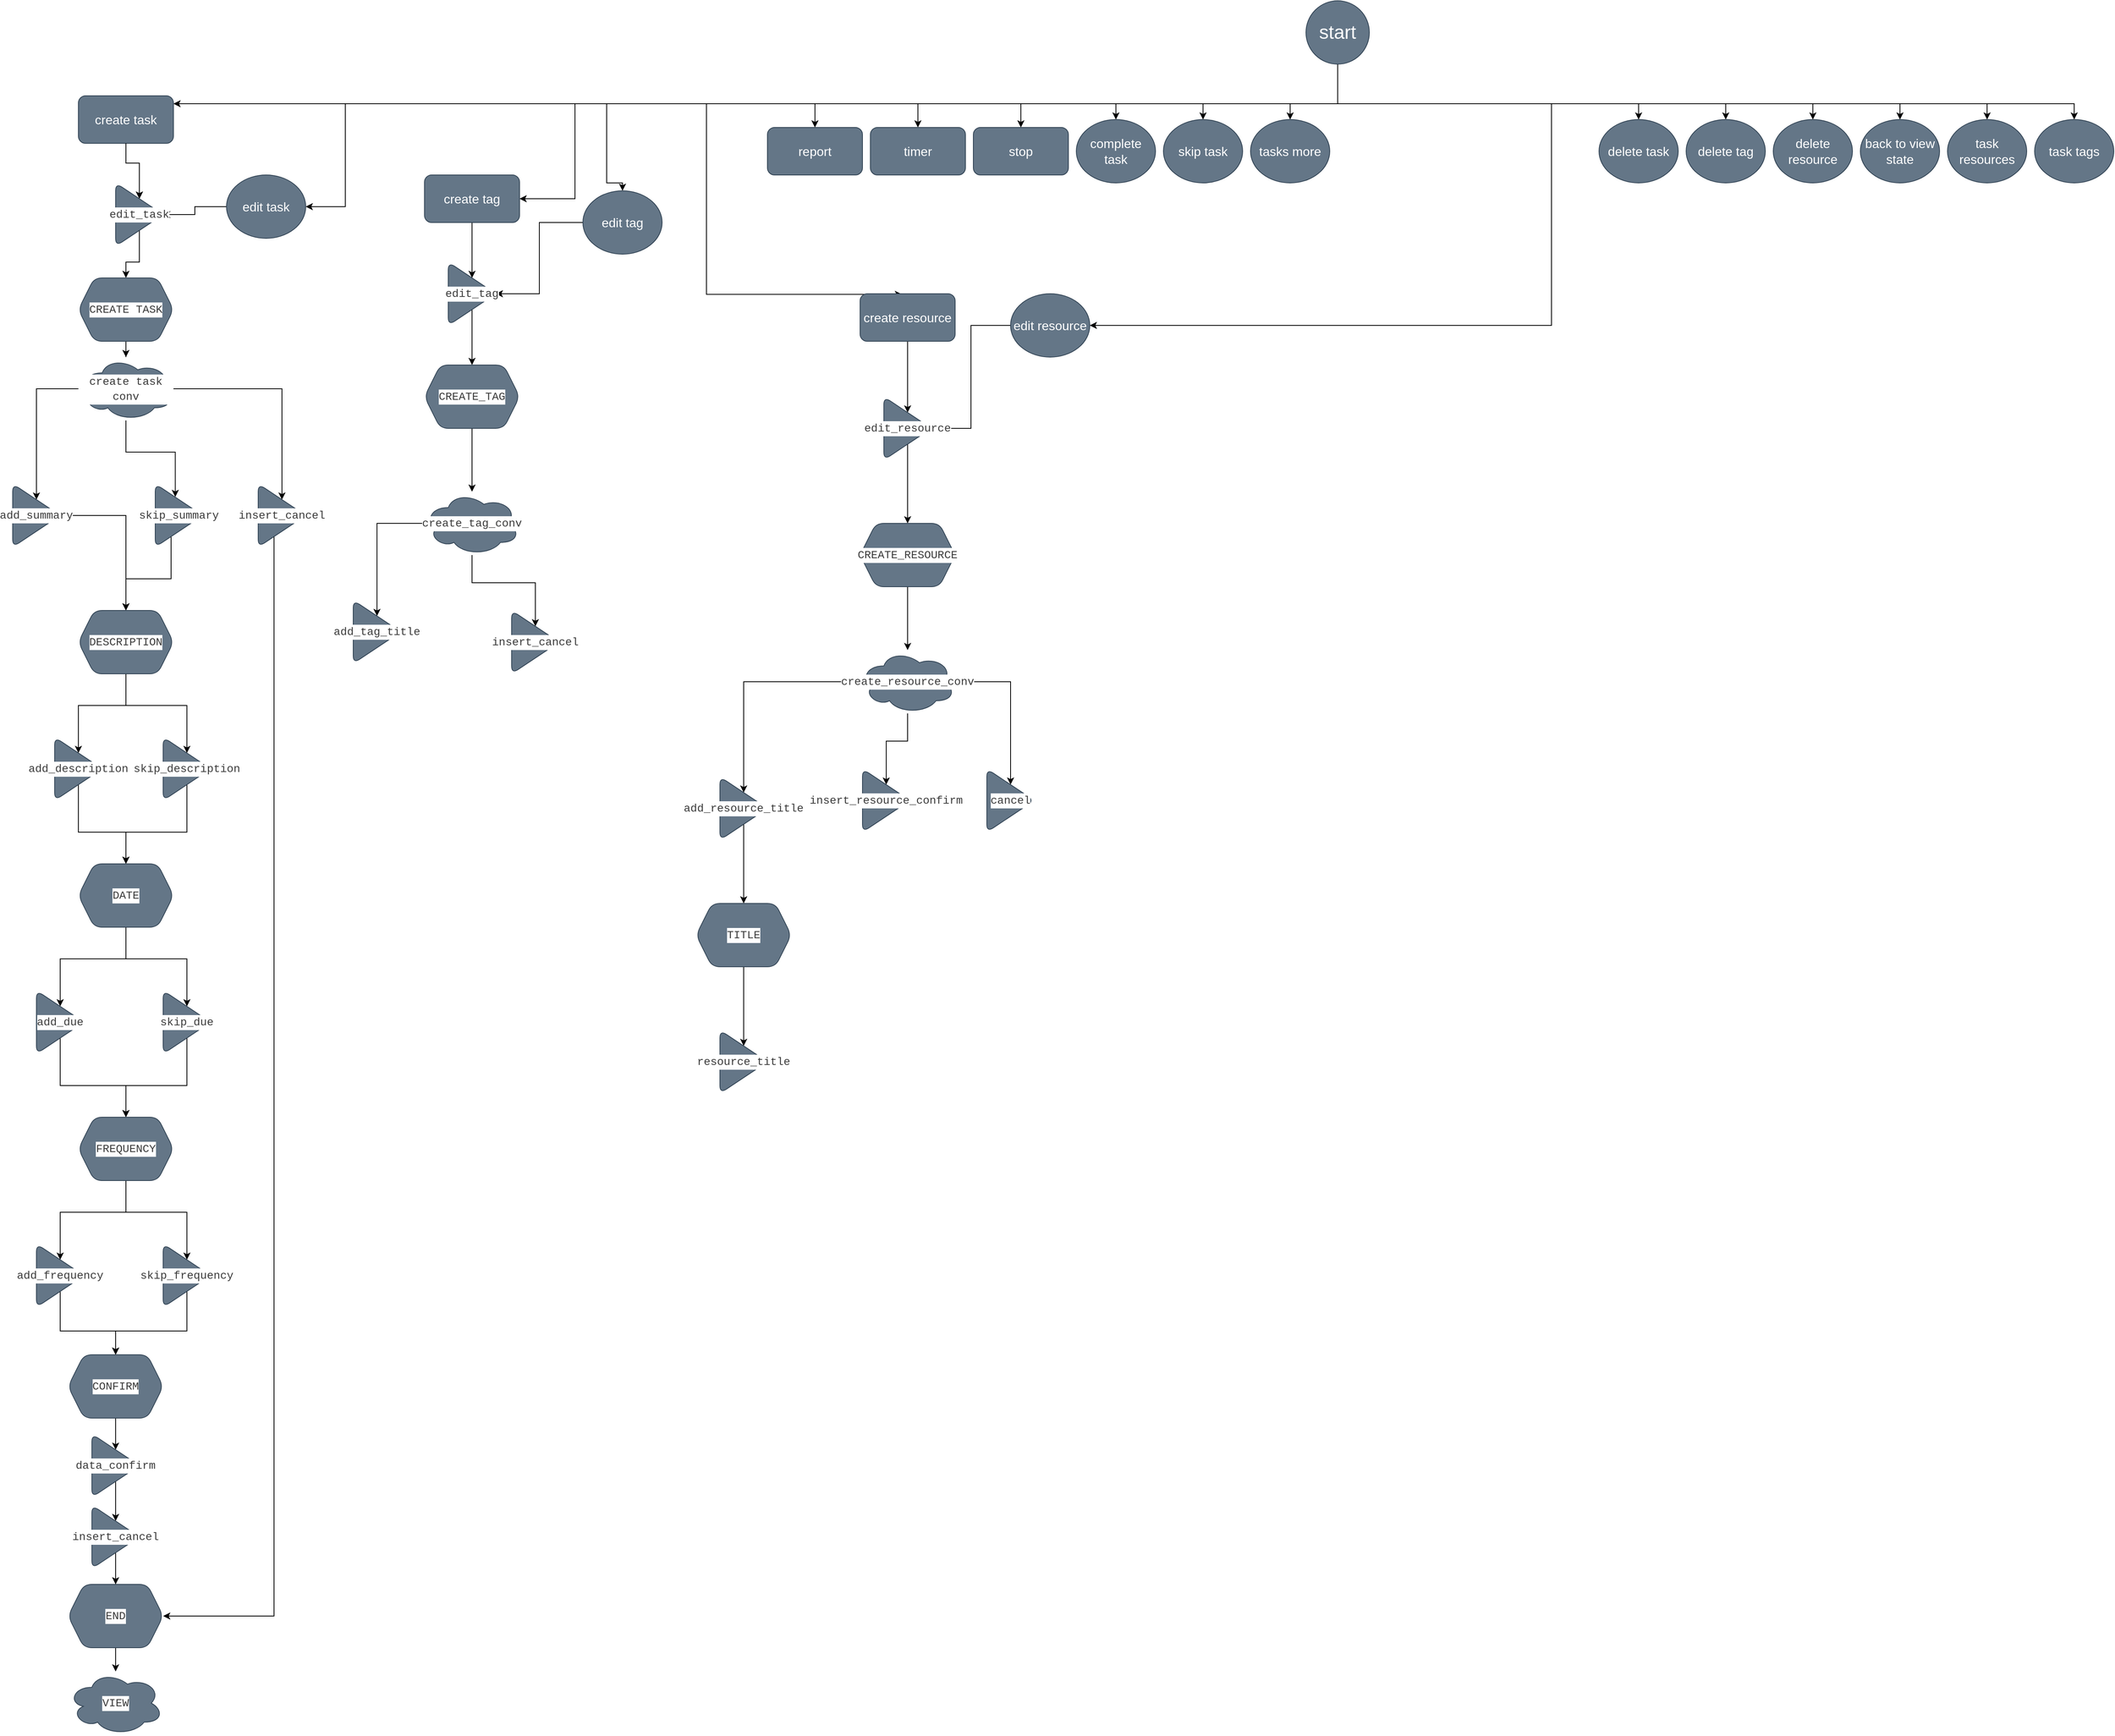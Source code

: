 <mxfile version="21.7.1" type="github">
  <diagram id="C5RBs43oDa-KdzZeNtuy" name="Page-1">
    <mxGraphModel dx="4239" dy="720" grid="1" gridSize="10" guides="1" tooltips="1" connect="1" arrows="1" fold="1" page="1" pageScale="1" pageWidth="2336" pageHeight="1654" math="0" shadow="0">
      <root>
        <mxCell id="WIyWlLk6GJQsqaUBKTNV-0" />
        <mxCell id="WIyWlLk6GJQsqaUBKTNV-1" parent="WIyWlLk6GJQsqaUBKTNV-0" />
        <mxCell id="hAbh9SorM6jJL6epeVYg-2" value="" style="edgeStyle=orthogonalEdgeStyle;rounded=0;orthogonalLoop=1;jettySize=auto;html=1;" edge="1" parent="WIyWlLk6GJQsqaUBKTNV-1" source="hAbh9SorM6jJL6epeVYg-0" target="hAbh9SorM6jJL6epeVYg-1">
          <mxGeometry relative="1" as="geometry">
            <Array as="points">
              <mxPoint x="1233" y="200" />
            </Array>
          </mxGeometry>
        </mxCell>
        <mxCell id="hAbh9SorM6jJL6epeVYg-10" style="edgeStyle=orthogonalEdgeStyle;rounded=0;orthogonalLoop=1;jettySize=auto;html=1;" edge="1" parent="WIyWlLk6GJQsqaUBKTNV-1" source="hAbh9SorM6jJL6epeVYg-0" target="hAbh9SorM6jJL6epeVYg-4">
          <mxGeometry relative="1" as="geometry">
            <Array as="points">
              <mxPoint x="1233" y="200" />
              <mxPoint x="270" y="200" />
              <mxPoint x="270" y="320" />
            </Array>
          </mxGeometry>
        </mxCell>
        <mxCell id="hAbh9SorM6jJL6epeVYg-165" style="edgeStyle=orthogonalEdgeStyle;rounded=0;orthogonalLoop=1;jettySize=auto;html=1;" edge="1" parent="WIyWlLk6GJQsqaUBKTNV-1" source="hAbh9SorM6jJL6epeVYg-0" target="hAbh9SorM6jJL6epeVYg-164">
          <mxGeometry relative="1" as="geometry">
            <Array as="points">
              <mxPoint x="1233" y="200" />
              <mxPoint x="953" y="200" />
            </Array>
          </mxGeometry>
        </mxCell>
        <mxCell id="hAbh9SorM6jJL6epeVYg-180" style="edgeStyle=orthogonalEdgeStyle;rounded=0;orthogonalLoop=1;jettySize=auto;html=1;entryX=0.441;entryY=0.013;entryDx=0;entryDy=0;entryPerimeter=0;" edge="1" parent="WIyWlLk6GJQsqaUBKTNV-1" source="hAbh9SorM6jJL6epeVYg-0" target="hAbh9SorM6jJL6epeVYg-5">
          <mxGeometry relative="1" as="geometry">
            <Array as="points">
              <mxPoint x="1233" y="200" />
              <mxPoint x="436" y="200" />
            </Array>
          </mxGeometry>
        </mxCell>
        <mxCell id="hAbh9SorM6jJL6epeVYg-181" style="edgeStyle=orthogonalEdgeStyle;rounded=0;orthogonalLoop=1;jettySize=auto;html=1;entryX=0.5;entryY=0;entryDx=0;entryDy=0;" edge="1" parent="WIyWlLk6GJQsqaUBKTNV-1" source="hAbh9SorM6jJL6epeVYg-0" target="hAbh9SorM6jJL6epeVYg-6">
          <mxGeometry relative="1" as="geometry">
            <Array as="points">
              <mxPoint x="1233" y="200" />
              <mxPoint x="573" y="200" />
            </Array>
          </mxGeometry>
        </mxCell>
        <mxCell id="hAbh9SorM6jJL6epeVYg-182" style="edgeStyle=orthogonalEdgeStyle;rounded=0;orthogonalLoop=1;jettySize=auto;html=1;entryX=0.5;entryY=0;entryDx=0;entryDy=0;" edge="1" parent="WIyWlLk6GJQsqaUBKTNV-1" source="hAbh9SorM6jJL6epeVYg-0" target="hAbh9SorM6jJL6epeVYg-7">
          <mxGeometry relative="1" as="geometry">
            <Array as="points">
              <mxPoint x="1233" y="200" />
              <mxPoint x="703" y="200" />
            </Array>
          </mxGeometry>
        </mxCell>
        <mxCell id="hAbh9SorM6jJL6epeVYg-183" style="edgeStyle=orthogonalEdgeStyle;rounded=0;orthogonalLoop=1;jettySize=auto;html=1;" edge="1" parent="WIyWlLk6GJQsqaUBKTNV-1" source="hAbh9SorM6jJL6epeVYg-0" target="hAbh9SorM6jJL6epeVYg-167">
          <mxGeometry relative="1" as="geometry">
            <Array as="points">
              <mxPoint x="1233" y="200" />
              <mxPoint x="833" y="200" />
            </Array>
          </mxGeometry>
        </mxCell>
        <mxCell id="hAbh9SorM6jJL6epeVYg-184" style="edgeStyle=orthogonalEdgeStyle;rounded=0;orthogonalLoop=1;jettySize=auto;html=1;" edge="1" parent="WIyWlLk6GJQsqaUBKTNV-1" source="hAbh9SorM6jJL6epeVYg-0" target="hAbh9SorM6jJL6epeVYg-169">
          <mxGeometry relative="1" as="geometry">
            <Array as="points">
              <mxPoint x="1233" y="200" />
              <mxPoint x="1063" y="200" />
            </Array>
          </mxGeometry>
        </mxCell>
        <mxCell id="hAbh9SorM6jJL6epeVYg-185" style="edgeStyle=orthogonalEdgeStyle;rounded=0;orthogonalLoop=1;jettySize=auto;html=1;entryX=0.5;entryY=0;entryDx=0;entryDy=0;" edge="1" parent="WIyWlLk6GJQsqaUBKTNV-1" source="hAbh9SorM6jJL6epeVYg-0" target="hAbh9SorM6jJL6epeVYg-170">
          <mxGeometry relative="1" as="geometry">
            <Array as="points">
              <mxPoint x="1233" y="200" />
              <mxPoint x="1173" y="200" />
            </Array>
          </mxGeometry>
        </mxCell>
        <mxCell id="hAbh9SorM6jJL6epeVYg-186" style="edgeStyle=orthogonalEdgeStyle;rounded=0;orthogonalLoop=1;jettySize=auto;html=1;" edge="1" parent="WIyWlLk6GJQsqaUBKTNV-1" source="hAbh9SorM6jJL6epeVYg-0" target="hAbh9SorM6jJL6epeVYg-171">
          <mxGeometry relative="1" as="geometry">
            <Array as="points">
              <mxPoint x="1233" y="200" />
              <mxPoint x="-20" y="200" />
              <mxPoint x="-20" y="330" />
            </Array>
          </mxGeometry>
        </mxCell>
        <mxCell id="hAbh9SorM6jJL6epeVYg-187" style="edgeStyle=orthogonalEdgeStyle;rounded=0;orthogonalLoop=1;jettySize=auto;html=1;entryX=0.5;entryY=0;entryDx=0;entryDy=0;" edge="1" parent="WIyWlLk6GJQsqaUBKTNV-1" source="hAbh9SorM6jJL6epeVYg-0" target="hAbh9SorM6jJL6epeVYg-172">
          <mxGeometry relative="1" as="geometry">
            <Array as="points">
              <mxPoint x="1233" y="200" />
              <mxPoint x="310" y="200" />
              <mxPoint x="310" y="300" />
            </Array>
          </mxGeometry>
        </mxCell>
        <mxCell id="hAbh9SorM6jJL6epeVYg-188" style="edgeStyle=orthogonalEdgeStyle;rounded=0;orthogonalLoop=1;jettySize=auto;html=1;" edge="1" parent="WIyWlLk6GJQsqaUBKTNV-1" source="hAbh9SorM6jJL6epeVYg-0" target="hAbh9SorM6jJL6epeVYg-173">
          <mxGeometry relative="1" as="geometry">
            <Array as="points">
              <mxPoint x="1233" y="200" />
              <mxPoint x="1503" y="200" />
            </Array>
          </mxGeometry>
        </mxCell>
        <mxCell id="hAbh9SorM6jJL6epeVYg-189" style="edgeStyle=orthogonalEdgeStyle;rounded=0;orthogonalLoop=1;jettySize=auto;html=1;" edge="1" parent="WIyWlLk6GJQsqaUBKTNV-1" source="hAbh9SorM6jJL6epeVYg-0" target="hAbh9SorM6jJL6epeVYg-174">
          <mxGeometry relative="1" as="geometry">
            <Array as="points">
              <mxPoint x="1233" y="200" />
              <mxPoint x="1613" y="200" />
            </Array>
          </mxGeometry>
        </mxCell>
        <mxCell id="hAbh9SorM6jJL6epeVYg-190" style="edgeStyle=orthogonalEdgeStyle;rounded=0;orthogonalLoop=1;jettySize=auto;html=1;entryX=0.5;entryY=0;entryDx=0;entryDy=0;" edge="1" parent="WIyWlLk6GJQsqaUBKTNV-1" source="hAbh9SorM6jJL6epeVYg-0" target="hAbh9SorM6jJL6epeVYg-175">
          <mxGeometry relative="1" as="geometry">
            <Array as="points">
              <mxPoint x="1233" y="200" />
              <mxPoint x="1723" y="200" />
            </Array>
          </mxGeometry>
        </mxCell>
        <mxCell id="hAbh9SorM6jJL6epeVYg-191" style="edgeStyle=orthogonalEdgeStyle;rounded=0;orthogonalLoop=1;jettySize=auto;html=1;entryX=0.5;entryY=0;entryDx=0;entryDy=0;" edge="1" parent="WIyWlLk6GJQsqaUBKTNV-1" source="hAbh9SorM6jJL6epeVYg-0" target="hAbh9SorM6jJL6epeVYg-176">
          <mxGeometry relative="1" as="geometry">
            <Array as="points">
              <mxPoint x="1233" y="200" />
              <mxPoint x="1833" y="200" />
            </Array>
          </mxGeometry>
        </mxCell>
        <mxCell id="hAbh9SorM6jJL6epeVYg-192" style="edgeStyle=orthogonalEdgeStyle;rounded=0;orthogonalLoop=1;jettySize=auto;html=1;entryX=0.5;entryY=0;entryDx=0;entryDy=0;" edge="1" parent="WIyWlLk6GJQsqaUBKTNV-1" source="hAbh9SorM6jJL6epeVYg-0" target="hAbh9SorM6jJL6epeVYg-177">
          <mxGeometry relative="1" as="geometry">
            <Array as="points">
              <mxPoint x="1233" y="200" />
              <mxPoint x="1943" y="200" />
            </Array>
          </mxGeometry>
        </mxCell>
        <mxCell id="hAbh9SorM6jJL6epeVYg-193" style="edgeStyle=orthogonalEdgeStyle;rounded=0;orthogonalLoop=1;jettySize=auto;html=1;" edge="1" parent="WIyWlLk6GJQsqaUBKTNV-1" source="hAbh9SorM6jJL6epeVYg-0" target="hAbh9SorM6jJL6epeVYg-178">
          <mxGeometry relative="1" as="geometry">
            <Array as="points">
              <mxPoint x="1233" y="200" />
              <mxPoint x="2053" y="200" />
            </Array>
          </mxGeometry>
        </mxCell>
        <mxCell id="hAbh9SorM6jJL6epeVYg-194" style="edgeStyle=orthogonalEdgeStyle;rounded=0;orthogonalLoop=1;jettySize=auto;html=1;" edge="1" parent="WIyWlLk6GJQsqaUBKTNV-1" source="hAbh9SorM6jJL6epeVYg-0" target="hAbh9SorM6jJL6epeVYg-179">
          <mxGeometry relative="1" as="geometry">
            <Array as="points">
              <mxPoint x="2163.0" y="200" />
              <mxPoint x="453.0" y="200" />
            </Array>
          </mxGeometry>
        </mxCell>
        <mxCell id="hAbh9SorM6jJL6epeVYg-0" value="&lt;div style=&quot;font-size: 24px;&quot;&gt;start&lt;/div&gt;" style="ellipse;whiteSpace=wrap;html=1;aspect=fixed;fillColor=#647687;fontColor=#ffffff;strokeColor=#314354;fontSize=24;" vertex="1" parent="WIyWlLk6GJQsqaUBKTNV-1">
          <mxGeometry x="1193" y="70" width="80" height="80" as="geometry" />
        </mxCell>
        <mxCell id="hAbh9SorM6jJL6epeVYg-196" value="" style="edgeStyle=orthogonalEdgeStyle;rounded=0;orthogonalLoop=1;jettySize=auto;html=1;" edge="1" parent="WIyWlLk6GJQsqaUBKTNV-1" source="hAbh9SorM6jJL6epeVYg-253" target="hAbh9SorM6jJL6epeVYg-195">
          <mxGeometry relative="1" as="geometry" />
        </mxCell>
        <mxCell id="hAbh9SorM6jJL6epeVYg-254" value="" style="edgeStyle=orthogonalEdgeStyle;rounded=0;orthogonalLoop=1;jettySize=auto;html=1;" edge="1" parent="WIyWlLk6GJQsqaUBKTNV-1" source="hAbh9SorM6jJL6epeVYg-1" target="hAbh9SorM6jJL6epeVYg-253">
          <mxGeometry relative="1" as="geometry" />
        </mxCell>
        <mxCell id="hAbh9SorM6jJL6epeVYg-1" value="create task" style="rounded=1;whiteSpace=wrap;html=1;fontSize=16;fillColor=#647687;strokeColor=#314354;fontColor=#ffffff;" vertex="1" parent="WIyWlLk6GJQsqaUBKTNV-1">
          <mxGeometry x="-357" y="190" width="120" height="60" as="geometry" />
        </mxCell>
        <mxCell id="hAbh9SorM6jJL6epeVYg-247" value="" style="edgeStyle=orthogonalEdgeStyle;rounded=0;orthogonalLoop=1;jettySize=auto;html=1;" edge="1" parent="WIyWlLk6GJQsqaUBKTNV-1" source="hAbh9SorM6jJL6epeVYg-4" target="hAbh9SorM6jJL6epeVYg-246">
          <mxGeometry relative="1" as="geometry" />
        </mxCell>
        <mxCell id="hAbh9SorM6jJL6epeVYg-4" value="create tag" style="rounded=1;whiteSpace=wrap;html=1;fontSize=16;fillColor=#647687;strokeColor=#314354;fontColor=#ffffff;" vertex="1" parent="WIyWlLk6GJQsqaUBKTNV-1">
          <mxGeometry x="80" y="290" width="120" height="60" as="geometry" />
        </mxCell>
        <mxCell id="hAbh9SorM6jJL6epeVYg-263" value="" style="edgeStyle=orthogonalEdgeStyle;rounded=0;orthogonalLoop=1;jettySize=auto;html=1;" edge="1" parent="WIyWlLk6GJQsqaUBKTNV-1" source="hAbh9SorM6jJL6epeVYg-5" target="hAbh9SorM6jJL6epeVYg-262">
          <mxGeometry relative="1" as="geometry" />
        </mxCell>
        <mxCell id="hAbh9SorM6jJL6epeVYg-5" value="create resource" style="rounded=1;whiteSpace=wrap;html=1;fontSize=16;fillColor=#647687;strokeColor=#314354;fontColor=#ffffff;" vertex="1" parent="WIyWlLk6GJQsqaUBKTNV-1">
          <mxGeometry x="630" y="440" width="120" height="60" as="geometry" />
        </mxCell>
        <mxCell id="hAbh9SorM6jJL6epeVYg-6" value="report" style="rounded=1;whiteSpace=wrap;html=1;fontSize=16;fillColor=#647687;strokeColor=#314354;fontColor=#ffffff;" vertex="1" parent="WIyWlLk6GJQsqaUBKTNV-1">
          <mxGeometry x="513" y="230" width="120" height="60" as="geometry" />
        </mxCell>
        <mxCell id="hAbh9SorM6jJL6epeVYg-7" value="timer" style="rounded=1;whiteSpace=wrap;html=1;fontSize=16;fillColor=#647687;strokeColor=#314354;fontColor=#ffffff;" vertex="1" parent="WIyWlLk6GJQsqaUBKTNV-1">
          <mxGeometry x="643" y="230" width="120" height="60" as="geometry" />
        </mxCell>
        <mxCell id="hAbh9SorM6jJL6epeVYg-164" value="complete task" style="ellipse;whiteSpace=wrap;html=1;fontSize=16;fillColor=#647687;strokeColor=#314354;fontColor=#ffffff;rounded=1;aspect=fixed;" vertex="1" parent="WIyWlLk6GJQsqaUBKTNV-1">
          <mxGeometry x="903" y="220" width="100" height="80" as="geometry" />
        </mxCell>
        <mxCell id="hAbh9SorM6jJL6epeVYg-167" value="stop" style="rounded=1;whiteSpace=wrap;html=1;fontSize=16;fillColor=#647687;strokeColor=#314354;fontColor=#ffffff;" vertex="1" parent="WIyWlLk6GJQsqaUBKTNV-1">
          <mxGeometry x="773" y="230" width="120" height="60" as="geometry" />
        </mxCell>
        <mxCell id="hAbh9SorM6jJL6epeVYg-169" value="skip task" style="ellipse;whiteSpace=wrap;html=1;fontSize=16;fillColor=#647687;strokeColor=#314354;fontColor=#ffffff;rounded=1;aspect=fixed;" vertex="1" parent="WIyWlLk6GJQsqaUBKTNV-1">
          <mxGeometry x="1013" y="220" width="100" height="80" as="geometry" />
        </mxCell>
        <mxCell id="hAbh9SorM6jJL6epeVYg-170" value="tasks more" style="ellipse;whiteSpace=wrap;html=1;fontSize=16;fillColor=#647687;strokeColor=#314354;fontColor=#ffffff;rounded=1;aspect=fixed;" vertex="1" parent="WIyWlLk6GJQsqaUBKTNV-1">
          <mxGeometry x="1123" y="220" width="100" height="80" as="geometry" />
        </mxCell>
        <mxCell id="hAbh9SorM6jJL6epeVYg-245" style="edgeStyle=orthogonalEdgeStyle;rounded=0;orthogonalLoop=1;jettySize=auto;html=1;entryX=1;entryY=0.5;entryDx=0;entryDy=0;" edge="1" parent="WIyWlLk6GJQsqaUBKTNV-1" source="hAbh9SorM6jJL6epeVYg-171" target="hAbh9SorM6jJL6epeVYg-253">
          <mxGeometry relative="1" as="geometry" />
        </mxCell>
        <mxCell id="hAbh9SorM6jJL6epeVYg-171" value="edit task" style="ellipse;whiteSpace=wrap;html=1;fontSize=16;fillColor=#647687;strokeColor=#314354;fontColor=#ffffff;rounded=1;aspect=fixed;" vertex="1" parent="WIyWlLk6GJQsqaUBKTNV-1">
          <mxGeometry x="-170" y="290" width="100" height="80" as="geometry" />
        </mxCell>
        <mxCell id="hAbh9SorM6jJL6epeVYg-248" style="edgeStyle=orthogonalEdgeStyle;rounded=0;orthogonalLoop=1;jettySize=auto;html=1;entryX=1;entryY=0.5;entryDx=0;entryDy=0;" edge="1" parent="WIyWlLk6GJQsqaUBKTNV-1" source="hAbh9SorM6jJL6epeVYg-172" target="hAbh9SorM6jJL6epeVYg-246">
          <mxGeometry relative="1" as="geometry" />
        </mxCell>
        <mxCell id="hAbh9SorM6jJL6epeVYg-172" value="edit tag" style="ellipse;whiteSpace=wrap;html=1;fontSize=16;fillColor=#647687;strokeColor=#314354;fontColor=#ffffff;rounded=1;aspect=fixed;" vertex="1" parent="WIyWlLk6GJQsqaUBKTNV-1">
          <mxGeometry x="280" y="310" width="100" height="80" as="geometry" />
        </mxCell>
        <mxCell id="hAbh9SorM6jJL6epeVYg-264" style="edgeStyle=orthogonalEdgeStyle;rounded=0;orthogonalLoop=1;jettySize=auto;html=1;entryX=1;entryY=0.5;entryDx=0;entryDy=0;" edge="1" parent="WIyWlLk6GJQsqaUBKTNV-1" source="hAbh9SorM6jJL6epeVYg-173" target="hAbh9SorM6jJL6epeVYg-262">
          <mxGeometry relative="1" as="geometry" />
        </mxCell>
        <mxCell id="hAbh9SorM6jJL6epeVYg-173" value="edit resource" style="ellipse;whiteSpace=wrap;html=1;fontSize=16;fillColor=#647687;strokeColor=#314354;fontColor=#ffffff;rounded=1;aspect=fixed;" vertex="1" parent="WIyWlLk6GJQsqaUBKTNV-1">
          <mxGeometry x="820" y="440" width="100" height="80" as="geometry" />
        </mxCell>
        <mxCell id="hAbh9SorM6jJL6epeVYg-174" value="delete task" style="ellipse;whiteSpace=wrap;html=1;fontSize=16;fillColor=#647687;strokeColor=#314354;fontColor=#ffffff;rounded=1;aspect=fixed;" vertex="1" parent="WIyWlLk6GJQsqaUBKTNV-1">
          <mxGeometry x="1563" y="220" width="100" height="80" as="geometry" />
        </mxCell>
        <mxCell id="hAbh9SorM6jJL6epeVYg-175" value="delete tag" style="ellipse;whiteSpace=wrap;html=1;fontSize=16;fillColor=#647687;strokeColor=#314354;fontColor=#ffffff;rounded=1;aspect=fixed;" vertex="1" parent="WIyWlLk6GJQsqaUBKTNV-1">
          <mxGeometry x="1673" y="220" width="100" height="80" as="geometry" />
        </mxCell>
        <mxCell id="hAbh9SorM6jJL6epeVYg-176" value="delete resource" style="ellipse;whiteSpace=wrap;html=1;fontSize=16;fillColor=#647687;strokeColor=#314354;fontColor=#ffffff;rounded=1;aspect=fixed;" vertex="1" parent="WIyWlLk6GJQsqaUBKTNV-1">
          <mxGeometry x="1783" y="220" width="100" height="80" as="geometry" />
        </mxCell>
        <mxCell id="hAbh9SorM6jJL6epeVYg-177" value="back to view state" style="ellipse;whiteSpace=wrap;html=1;fontSize=16;fillColor=#647687;strokeColor=#314354;fontColor=#ffffff;rounded=1;aspect=fixed;" vertex="1" parent="WIyWlLk6GJQsqaUBKTNV-1">
          <mxGeometry x="1893" y="220" width="100" height="80" as="geometry" />
        </mxCell>
        <mxCell id="hAbh9SorM6jJL6epeVYg-178" value="task resources" style="ellipse;html=1;fontSize=16;fillColor=#647687;strokeColor=#314354;fontColor=#ffffff;rounded=1;aspect=fixed;whiteSpace=wrap;" vertex="1" parent="WIyWlLk6GJQsqaUBKTNV-1">
          <mxGeometry x="2003" y="220" width="100" height="80" as="geometry" />
        </mxCell>
        <mxCell id="hAbh9SorM6jJL6epeVYg-179" value="task tags" style="ellipse;whiteSpace=wrap;html=1;fontSize=16;fillColor=#647687;strokeColor=#314354;fontColor=#ffffff;rounded=1;aspect=fixed;" vertex="1" parent="WIyWlLk6GJQsqaUBKTNV-1">
          <mxGeometry x="2113" y="220" width="100" height="80" as="geometry" />
        </mxCell>
        <mxCell id="hAbh9SorM6jJL6epeVYg-198" value="" style="edgeStyle=orthogonalEdgeStyle;rounded=0;orthogonalLoop=1;jettySize=auto;html=1;" edge="1" parent="WIyWlLk6GJQsqaUBKTNV-1" source="hAbh9SorM6jJL6epeVYg-195" target="hAbh9SorM6jJL6epeVYg-197">
          <mxGeometry relative="1" as="geometry" />
        </mxCell>
        <mxCell id="hAbh9SorM6jJL6epeVYg-195" value="&lt;div style=&quot;color: rgb(59, 59, 59); background-color: rgb(255, 255, 255); font-family: Consolas, &amp;quot;Courier New&amp;quot;, monospace; font-weight: normal; font-size: 14px; line-height: 19px;&quot;&gt;&lt;div&gt;CREATE TASK&lt;/div&gt;&lt;/div&gt;" style="shape=hexagon;perimeter=hexagonPerimeter2;whiteSpace=wrap;html=1;fixedSize=1;fontSize=16;fillColor=#647687;strokeColor=#314354;fontColor=#ffffff;rounded=1;" vertex="1" parent="WIyWlLk6GJQsqaUBKTNV-1">
          <mxGeometry x="-357" y="420" width="120" height="80" as="geometry" />
        </mxCell>
        <mxCell id="hAbh9SorM6jJL6epeVYg-202" style="edgeStyle=orthogonalEdgeStyle;rounded=0;orthogonalLoop=1;jettySize=auto;html=1;entryX=0.5;entryY=0;entryDx=0;entryDy=0;" edge="1" parent="WIyWlLk6GJQsqaUBKTNV-1" source="hAbh9SorM6jJL6epeVYg-197" target="hAbh9SorM6jJL6epeVYg-199">
          <mxGeometry relative="1" as="geometry" />
        </mxCell>
        <mxCell id="hAbh9SorM6jJL6epeVYg-205" style="edgeStyle=orthogonalEdgeStyle;rounded=0;orthogonalLoop=1;jettySize=auto;html=1;entryX=0.422;entryY=0.208;entryDx=0;entryDy=0;entryPerimeter=0;" edge="1" parent="WIyWlLk6GJQsqaUBKTNV-1" source="hAbh9SorM6jJL6epeVYg-197" target="hAbh9SorM6jJL6epeVYg-204">
          <mxGeometry relative="1" as="geometry" />
        </mxCell>
        <mxCell id="hAbh9SorM6jJL6epeVYg-207" style="edgeStyle=orthogonalEdgeStyle;rounded=0;orthogonalLoop=1;jettySize=auto;html=1;entryX=0.5;entryY=0;entryDx=0;entryDy=0;" edge="1" parent="WIyWlLk6GJQsqaUBKTNV-1" source="hAbh9SorM6jJL6epeVYg-197" target="hAbh9SorM6jJL6epeVYg-206">
          <mxGeometry relative="1" as="geometry" />
        </mxCell>
        <mxCell id="hAbh9SorM6jJL6epeVYg-197" value="&lt;div style=&quot;color: rgb(59, 59, 59); background-color: rgb(255, 255, 255); font-family: Consolas, &amp;quot;Courier New&amp;quot;, monospace; font-weight: normal; font-size: 14px; line-height: 19px;&quot;&gt;&lt;div&gt;create task conv&lt;/div&gt;&lt;/div&gt;" style="ellipse;shape=cloud;whiteSpace=wrap;html=1;fontSize=16;fillColor=#647687;strokeColor=#314354;fontColor=#ffffff;rounded=1;" vertex="1" parent="WIyWlLk6GJQsqaUBKTNV-1">
          <mxGeometry x="-357" y="520" width="120" height="80" as="geometry" />
        </mxCell>
        <mxCell id="hAbh9SorM6jJL6epeVYg-209" value="" style="edgeStyle=orthogonalEdgeStyle;rounded=0;orthogonalLoop=1;jettySize=auto;html=1;" edge="1" parent="WIyWlLk6GJQsqaUBKTNV-1" source="hAbh9SorM6jJL6epeVYg-199" target="hAbh9SorM6jJL6epeVYg-208">
          <mxGeometry relative="1" as="geometry" />
        </mxCell>
        <mxCell id="hAbh9SorM6jJL6epeVYg-199" value="&lt;div style=&quot;color: rgb(59, 59, 59); background-color: rgb(255, 255, 255); font-family: Consolas, &amp;quot;Courier New&amp;quot;, monospace; font-weight: normal; font-size: 14px; line-height: 19px;&quot;&gt;&lt;div&gt;add_summary&lt;/div&gt;&lt;/div&gt;" style="triangle;whiteSpace=wrap;html=1;fontSize=16;fillColor=#647687;strokeColor=#314354;fontColor=#ffffff;rounded=1;" vertex="1" parent="WIyWlLk6GJQsqaUBKTNV-1">
          <mxGeometry x="-440" y="680" width="60" height="80" as="geometry" />
        </mxCell>
        <mxCell id="hAbh9SorM6jJL6epeVYg-243" style="edgeStyle=orthogonalEdgeStyle;rounded=0;orthogonalLoop=1;jettySize=auto;html=1;entryX=0.5;entryY=0;entryDx=0;entryDy=0;" edge="1" parent="WIyWlLk6GJQsqaUBKTNV-1" source="hAbh9SorM6jJL6epeVYg-204" target="hAbh9SorM6jJL6epeVYg-208">
          <mxGeometry relative="1" as="geometry">
            <Array as="points">
              <mxPoint x="-240" y="800" />
              <mxPoint x="-297" y="800" />
            </Array>
          </mxGeometry>
        </mxCell>
        <mxCell id="hAbh9SorM6jJL6epeVYg-204" value="&lt;div style=&quot;color: rgb(59, 59, 59); background-color: rgb(255, 255, 255); font-family: Consolas, &amp;quot;Courier New&amp;quot;, monospace; font-weight: normal; font-size: 14px; line-height: 19px;&quot;&gt;&lt;div&gt;skip_summary&lt;/div&gt;&lt;/div&gt;" style="triangle;whiteSpace=wrap;html=1;fontSize=16;fillColor=#647687;strokeColor=#314354;fontColor=#ffffff;rounded=1;" vertex="1" parent="WIyWlLk6GJQsqaUBKTNV-1">
          <mxGeometry x="-260" y="680" width="60" height="80" as="geometry" />
        </mxCell>
        <mxCell id="hAbh9SorM6jJL6epeVYg-244" style="edgeStyle=orthogonalEdgeStyle;rounded=0;orthogonalLoop=1;jettySize=auto;html=1;entryX=1;entryY=0.5;entryDx=0;entryDy=0;" edge="1" parent="WIyWlLk6GJQsqaUBKTNV-1" source="hAbh9SorM6jJL6epeVYg-206" target="hAbh9SorM6jJL6epeVYg-239">
          <mxGeometry relative="1" as="geometry">
            <Array as="points">
              <mxPoint x="-110" y="2110" />
            </Array>
          </mxGeometry>
        </mxCell>
        <mxCell id="hAbh9SorM6jJL6epeVYg-206" value="&lt;div style=&quot;color: rgb(59, 59, 59); background-color: rgb(255, 255, 255); font-family: Consolas, &amp;quot;Courier New&amp;quot;, monospace; font-weight: normal; font-size: 14px; line-height: 19px;&quot;&gt;&lt;div&gt;&lt;div style=&quot;color: rgb(59, 59, 59); background-color: rgb(255, 255, 255); font-family: Consolas, &amp;quot;Courier New&amp;quot;, monospace; font-weight: normal; font-size: 14px; line-height: 19px;&quot;&gt;&lt;div&gt;insert_cancel&lt;/div&gt;&lt;/div&gt;&lt;/div&gt;&lt;/div&gt;" style="triangle;whiteSpace=wrap;html=1;fontSize=16;fillColor=#647687;strokeColor=#314354;fontColor=#ffffff;rounded=1;" vertex="1" parent="WIyWlLk6GJQsqaUBKTNV-1">
          <mxGeometry x="-130" y="680" width="60" height="80" as="geometry" />
        </mxCell>
        <mxCell id="hAbh9SorM6jJL6epeVYg-211" value="" style="edgeStyle=orthogonalEdgeStyle;rounded=0;orthogonalLoop=1;jettySize=auto;html=1;" edge="1" parent="WIyWlLk6GJQsqaUBKTNV-1" source="hAbh9SorM6jJL6epeVYg-208" target="hAbh9SorM6jJL6epeVYg-210">
          <mxGeometry relative="1" as="geometry" />
        </mxCell>
        <mxCell id="hAbh9SorM6jJL6epeVYg-213" style="edgeStyle=orthogonalEdgeStyle;rounded=0;orthogonalLoop=1;jettySize=auto;html=1;" edge="1" parent="WIyWlLk6GJQsqaUBKTNV-1" source="hAbh9SorM6jJL6epeVYg-208" target="hAbh9SorM6jJL6epeVYg-212">
          <mxGeometry relative="1" as="geometry" />
        </mxCell>
        <mxCell id="hAbh9SorM6jJL6epeVYg-208" value="&lt;div style=&quot;color: rgb(59, 59, 59); background-color: rgb(255, 255, 255); font-family: Consolas, &amp;quot;Courier New&amp;quot;, monospace; font-weight: normal; font-size: 14px; line-height: 19px;&quot;&gt;&lt;div&gt;DESCRIPTION&lt;/div&gt;&lt;/div&gt;" style="shape=hexagon;perimeter=hexagonPerimeter2;whiteSpace=wrap;html=1;fixedSize=1;fontSize=16;fillColor=#647687;strokeColor=#314354;fontColor=#ffffff;rounded=1;" vertex="1" parent="WIyWlLk6GJQsqaUBKTNV-1">
          <mxGeometry x="-357" y="840" width="120" height="80" as="geometry" />
        </mxCell>
        <mxCell id="hAbh9SorM6jJL6epeVYg-215" value="" style="edgeStyle=orthogonalEdgeStyle;rounded=0;orthogonalLoop=1;jettySize=auto;html=1;" edge="1" parent="WIyWlLk6GJQsqaUBKTNV-1" source="hAbh9SorM6jJL6epeVYg-210" target="hAbh9SorM6jJL6epeVYg-214">
          <mxGeometry relative="1" as="geometry" />
        </mxCell>
        <mxCell id="hAbh9SorM6jJL6epeVYg-210" value="&lt;div style=&quot;color: rgb(59, 59, 59); background-color: rgb(255, 255, 255); font-family: Consolas, &amp;quot;Courier New&amp;quot;, monospace; font-weight: normal; font-size: 14px; line-height: 19px;&quot;&gt;&lt;div&gt;add_description&lt;/div&gt;&lt;/div&gt;" style="triangle;whiteSpace=wrap;html=1;fontSize=16;fillColor=#647687;strokeColor=#314354;fontColor=#ffffff;rounded=1;" vertex="1" parent="WIyWlLk6GJQsqaUBKTNV-1">
          <mxGeometry x="-387" y="1000" width="60" height="80" as="geometry" />
        </mxCell>
        <mxCell id="hAbh9SorM6jJL6epeVYg-216" style="edgeStyle=orthogonalEdgeStyle;rounded=0;orthogonalLoop=1;jettySize=auto;html=1;entryX=0.5;entryY=0;entryDx=0;entryDy=0;" edge="1" parent="WIyWlLk6GJQsqaUBKTNV-1" source="hAbh9SorM6jJL6epeVYg-212" target="hAbh9SorM6jJL6epeVYg-214">
          <mxGeometry relative="1" as="geometry" />
        </mxCell>
        <mxCell id="hAbh9SorM6jJL6epeVYg-212" value="&lt;div style=&quot;color: rgb(59, 59, 59); background-color: rgb(255, 255, 255); font-family: Consolas, &amp;quot;Courier New&amp;quot;, monospace; font-weight: normal; font-size: 14px; line-height: 19px;&quot;&gt;&lt;div&gt;&lt;div style=&quot;color: rgb(59, 59, 59); background-color: rgb(255, 255, 255); font-family: Consolas, &amp;quot;Courier New&amp;quot;, monospace; font-weight: normal; font-size: 14px; line-height: 19px;&quot;&gt;&lt;div&gt;skip_description&lt;/div&gt;&lt;/div&gt;&lt;/div&gt;&lt;/div&gt;" style="triangle;whiteSpace=wrap;html=1;fontSize=16;fillColor=#647687;strokeColor=#314354;fontColor=#ffffff;rounded=1;" vertex="1" parent="WIyWlLk6GJQsqaUBKTNV-1">
          <mxGeometry x="-250" y="1000" width="60" height="80" as="geometry" />
        </mxCell>
        <mxCell id="hAbh9SorM6jJL6epeVYg-219" value="" style="edgeStyle=orthogonalEdgeStyle;rounded=0;orthogonalLoop=1;jettySize=auto;html=1;" edge="1" parent="WIyWlLk6GJQsqaUBKTNV-1" source="hAbh9SorM6jJL6epeVYg-214" target="hAbh9SorM6jJL6epeVYg-218">
          <mxGeometry relative="1" as="geometry" />
        </mxCell>
        <mxCell id="hAbh9SorM6jJL6epeVYg-221" style="edgeStyle=orthogonalEdgeStyle;rounded=0;orthogonalLoop=1;jettySize=auto;html=1;" edge="1" parent="WIyWlLk6GJQsqaUBKTNV-1" source="hAbh9SorM6jJL6epeVYg-214" target="hAbh9SorM6jJL6epeVYg-220">
          <mxGeometry relative="1" as="geometry" />
        </mxCell>
        <mxCell id="hAbh9SorM6jJL6epeVYg-214" value="&lt;div style=&quot;color: rgb(59, 59, 59); background-color: rgb(255, 255, 255); font-family: Consolas, &amp;quot;Courier New&amp;quot;, monospace; font-weight: normal; font-size: 14px; line-height: 19px;&quot;&gt;&lt;div&gt;DATE&lt;/div&gt;&lt;/div&gt;" style="shape=hexagon;perimeter=hexagonPerimeter2;whiteSpace=wrap;html=1;fixedSize=1;fontSize=16;fillColor=#647687;strokeColor=#314354;fontColor=#ffffff;rounded=1;" vertex="1" parent="WIyWlLk6GJQsqaUBKTNV-1">
          <mxGeometry x="-357" y="1160" width="120" height="80" as="geometry" />
        </mxCell>
        <mxCell id="hAbh9SorM6jJL6epeVYg-224" value="" style="edgeStyle=orthogonalEdgeStyle;rounded=0;orthogonalLoop=1;jettySize=auto;html=1;" edge="1" parent="WIyWlLk6GJQsqaUBKTNV-1" source="hAbh9SorM6jJL6epeVYg-218" target="hAbh9SorM6jJL6epeVYg-223">
          <mxGeometry relative="1" as="geometry" />
        </mxCell>
        <mxCell id="hAbh9SorM6jJL6epeVYg-218" value="&lt;div style=&quot;color: rgb(59, 59, 59); background-color: rgb(255, 255, 255); font-family: Consolas, &amp;quot;Courier New&amp;quot;, monospace; font-weight: normal; font-size: 14px; line-height: 19px;&quot;&gt;&lt;div&gt;add_due&lt;/div&gt;&lt;/div&gt;" style="triangle;whiteSpace=wrap;html=1;fontSize=16;fillColor=#647687;strokeColor=#314354;fontColor=#ffffff;rounded=1;" vertex="1" parent="WIyWlLk6GJQsqaUBKTNV-1">
          <mxGeometry x="-410" y="1320" width="60" height="80" as="geometry" />
        </mxCell>
        <mxCell id="hAbh9SorM6jJL6epeVYg-225" style="edgeStyle=orthogonalEdgeStyle;rounded=0;orthogonalLoop=1;jettySize=auto;html=1;" edge="1" parent="WIyWlLk6GJQsqaUBKTNV-1" source="hAbh9SorM6jJL6epeVYg-220" target="hAbh9SorM6jJL6epeVYg-223">
          <mxGeometry relative="1" as="geometry" />
        </mxCell>
        <mxCell id="hAbh9SorM6jJL6epeVYg-220" value="&lt;div style=&quot;color: rgb(59, 59, 59); background-color: rgb(255, 255, 255); font-family: Consolas, &amp;quot;Courier New&amp;quot;, monospace; font-weight: normal; font-size: 14px; line-height: 19px;&quot;&gt;&lt;div&gt;&lt;div style=&quot;color: rgb(59, 59, 59); background-color: rgb(255, 255, 255); font-family: Consolas, &amp;quot;Courier New&amp;quot;, monospace; font-weight: normal; font-size: 14px; line-height: 19px;&quot;&gt;&lt;div&gt;skip_due&lt;/div&gt;&lt;/div&gt;&lt;/div&gt;&lt;/div&gt;" style="triangle;whiteSpace=wrap;html=1;fontSize=16;fillColor=#647687;strokeColor=#314354;fontColor=#ffffff;rounded=1;" vertex="1" parent="WIyWlLk6GJQsqaUBKTNV-1">
          <mxGeometry x="-250" y="1320" width="60" height="80" as="geometry" />
        </mxCell>
        <mxCell id="hAbh9SorM6jJL6epeVYg-228" value="" style="edgeStyle=orthogonalEdgeStyle;rounded=0;orthogonalLoop=1;jettySize=auto;html=1;" edge="1" parent="WIyWlLk6GJQsqaUBKTNV-1" source="hAbh9SorM6jJL6epeVYg-223" target="hAbh9SorM6jJL6epeVYg-227">
          <mxGeometry relative="1" as="geometry" />
        </mxCell>
        <mxCell id="hAbh9SorM6jJL6epeVYg-230" style="edgeStyle=orthogonalEdgeStyle;rounded=0;orthogonalLoop=1;jettySize=auto;html=1;" edge="1" parent="WIyWlLk6GJQsqaUBKTNV-1" source="hAbh9SorM6jJL6epeVYg-223" target="hAbh9SorM6jJL6epeVYg-229">
          <mxGeometry relative="1" as="geometry" />
        </mxCell>
        <mxCell id="hAbh9SorM6jJL6epeVYg-223" value="&lt;div style=&quot;color: rgb(59, 59, 59); background-color: rgb(255, 255, 255); font-family: Consolas, &amp;quot;Courier New&amp;quot;, monospace; font-weight: normal; font-size: 14px; line-height: 19px;&quot;&gt;&lt;div&gt;FREQUENCY&lt;/div&gt;&lt;/div&gt;" style="shape=hexagon;perimeter=hexagonPerimeter2;whiteSpace=wrap;html=1;fixedSize=1;fontSize=16;fillColor=#647687;strokeColor=#314354;fontColor=#ffffff;rounded=1;" vertex="1" parent="WIyWlLk6GJQsqaUBKTNV-1">
          <mxGeometry x="-357" y="1480" width="120" height="80" as="geometry" />
        </mxCell>
        <mxCell id="hAbh9SorM6jJL6epeVYg-232" value="" style="edgeStyle=orthogonalEdgeStyle;rounded=0;orthogonalLoop=1;jettySize=auto;html=1;" edge="1" parent="WIyWlLk6GJQsqaUBKTNV-1" source="hAbh9SorM6jJL6epeVYg-227" target="hAbh9SorM6jJL6epeVYg-231">
          <mxGeometry relative="1" as="geometry" />
        </mxCell>
        <mxCell id="hAbh9SorM6jJL6epeVYg-227" value="&lt;div style=&quot;color: rgb(59, 59, 59); background-color: rgb(255, 255, 255); font-family: Consolas, &amp;quot;Courier New&amp;quot;, monospace; font-weight: normal; font-size: 14px; line-height: 19px;&quot;&gt;&lt;div&gt;add_frequency&lt;/div&gt;&lt;/div&gt;" style="triangle;whiteSpace=wrap;html=1;fontSize=16;fillColor=#647687;strokeColor=#314354;fontColor=#ffffff;rounded=1;" vertex="1" parent="WIyWlLk6GJQsqaUBKTNV-1">
          <mxGeometry x="-410" y="1640" width="60" height="80" as="geometry" />
        </mxCell>
        <mxCell id="hAbh9SorM6jJL6epeVYg-234" style="edgeStyle=orthogonalEdgeStyle;rounded=0;orthogonalLoop=1;jettySize=auto;html=1;entryX=0.5;entryY=0;entryDx=0;entryDy=0;" edge="1" parent="WIyWlLk6GJQsqaUBKTNV-1" source="hAbh9SorM6jJL6epeVYg-229" target="hAbh9SorM6jJL6epeVYg-231">
          <mxGeometry relative="1" as="geometry" />
        </mxCell>
        <mxCell id="hAbh9SorM6jJL6epeVYg-229" value="&lt;div style=&quot;color: rgb(59, 59, 59); background-color: rgb(255, 255, 255); font-family: Consolas, &amp;quot;Courier New&amp;quot;, monospace; font-weight: normal; font-size: 14px; line-height: 19px;&quot;&gt;&lt;div&gt;&lt;div style=&quot;color: rgb(59, 59, 59); background-color: rgb(255, 255, 255); font-family: Consolas, &amp;quot;Courier New&amp;quot;, monospace; font-weight: normal; font-size: 14px; line-height: 19px;&quot;&gt;&lt;div&gt;skip_frequency&lt;/div&gt;&lt;/div&gt;&lt;/div&gt;&lt;/div&gt;" style="triangle;whiteSpace=wrap;html=1;fontSize=16;fillColor=#647687;strokeColor=#314354;fontColor=#ffffff;rounded=1;" vertex="1" parent="WIyWlLk6GJQsqaUBKTNV-1">
          <mxGeometry x="-250" y="1640" width="60" height="80" as="geometry" />
        </mxCell>
        <mxCell id="hAbh9SorM6jJL6epeVYg-236" value="" style="edgeStyle=orthogonalEdgeStyle;rounded=0;orthogonalLoop=1;jettySize=auto;html=1;" edge="1" parent="WIyWlLk6GJQsqaUBKTNV-1" source="hAbh9SorM6jJL6epeVYg-231" target="hAbh9SorM6jJL6epeVYg-235">
          <mxGeometry relative="1" as="geometry" />
        </mxCell>
        <mxCell id="hAbh9SorM6jJL6epeVYg-231" value="&lt;div style=&quot;color: rgb(59, 59, 59); background-color: rgb(255, 255, 255); font-family: Consolas, &amp;quot;Courier New&amp;quot;, monospace; font-weight: normal; font-size: 14px; line-height: 19px;&quot;&gt;&lt;div&gt;CONFIRM&lt;/div&gt;&lt;/div&gt;" style="shape=hexagon;perimeter=hexagonPerimeter2;whiteSpace=wrap;html=1;fixedSize=1;fontSize=16;fillColor=#647687;strokeColor=#314354;fontColor=#ffffff;rounded=1;" vertex="1" parent="WIyWlLk6GJQsqaUBKTNV-1">
          <mxGeometry x="-370" y="1780" width="120" height="80" as="geometry" />
        </mxCell>
        <mxCell id="hAbh9SorM6jJL6epeVYg-238" value="" style="edgeStyle=orthogonalEdgeStyle;rounded=0;orthogonalLoop=1;jettySize=auto;html=1;" edge="1" parent="WIyWlLk6GJQsqaUBKTNV-1" source="hAbh9SorM6jJL6epeVYg-235" target="hAbh9SorM6jJL6epeVYg-237">
          <mxGeometry relative="1" as="geometry" />
        </mxCell>
        <mxCell id="hAbh9SorM6jJL6epeVYg-235" value="&lt;div style=&quot;color: rgb(59, 59, 59); background-color: rgb(255, 255, 255); font-family: Consolas, &amp;quot;Courier New&amp;quot;, monospace; font-weight: normal; font-size: 14px; line-height: 19px;&quot;&gt;&lt;div&gt;data_confirm&lt;/div&gt;&lt;/div&gt;" style="triangle;whiteSpace=wrap;html=1;fontSize=16;fillColor=#647687;strokeColor=#314354;fontColor=#ffffff;rounded=1;" vertex="1" parent="WIyWlLk6GJQsqaUBKTNV-1">
          <mxGeometry x="-340" y="1880" width="60" height="80" as="geometry" />
        </mxCell>
        <mxCell id="hAbh9SorM6jJL6epeVYg-240" value="" style="edgeStyle=orthogonalEdgeStyle;rounded=0;orthogonalLoop=1;jettySize=auto;html=1;" edge="1" parent="WIyWlLk6GJQsqaUBKTNV-1" source="hAbh9SorM6jJL6epeVYg-237" target="hAbh9SorM6jJL6epeVYg-239">
          <mxGeometry relative="1" as="geometry" />
        </mxCell>
        <mxCell id="hAbh9SorM6jJL6epeVYg-237" value="&lt;div style=&quot;color: rgb(59, 59, 59); background-color: rgb(255, 255, 255); font-family: Consolas, &amp;quot;Courier New&amp;quot;, monospace; font-weight: normal; font-size: 14px; line-height: 19px;&quot;&gt;&lt;div&gt;insert_cancel&lt;/div&gt;&lt;/div&gt;" style="triangle;whiteSpace=wrap;html=1;fontSize=16;fillColor=#647687;strokeColor=#314354;fontColor=#ffffff;rounded=1;" vertex="1" parent="WIyWlLk6GJQsqaUBKTNV-1">
          <mxGeometry x="-340" y="1970" width="60" height="80" as="geometry" />
        </mxCell>
        <mxCell id="hAbh9SorM6jJL6epeVYg-242" value="" style="edgeStyle=orthogonalEdgeStyle;rounded=0;orthogonalLoop=1;jettySize=auto;html=1;" edge="1" parent="WIyWlLk6GJQsqaUBKTNV-1" source="hAbh9SorM6jJL6epeVYg-239" target="hAbh9SorM6jJL6epeVYg-241">
          <mxGeometry relative="1" as="geometry" />
        </mxCell>
        <mxCell id="hAbh9SorM6jJL6epeVYg-239" value="&lt;div style=&quot;color: rgb(59, 59, 59); background-color: rgb(255, 255, 255); font-family: Consolas, &amp;quot;Courier New&amp;quot;, monospace; font-weight: normal; font-size: 14px; line-height: 19px;&quot;&gt;&lt;div&gt;END&lt;/div&gt;&lt;/div&gt;" style="shape=hexagon;perimeter=hexagonPerimeter2;whiteSpace=wrap;html=1;fixedSize=1;fontSize=16;fillColor=#647687;strokeColor=#314354;fontColor=#ffffff;rounded=1;" vertex="1" parent="WIyWlLk6GJQsqaUBKTNV-1">
          <mxGeometry x="-370" y="2070" width="120" height="80" as="geometry" />
        </mxCell>
        <mxCell id="hAbh9SorM6jJL6epeVYg-241" value="&lt;div style=&quot;color: rgb(59, 59, 59); background-color: rgb(255, 255, 255); font-family: Consolas, &amp;quot;Courier New&amp;quot;, monospace; font-weight: normal; font-size: 14px; line-height: 19px;&quot;&gt;&lt;div&gt;VIEW&lt;/div&gt;&lt;/div&gt;" style="ellipse;shape=cloud;whiteSpace=wrap;html=1;fontSize=16;fillColor=#647687;strokeColor=#314354;fontColor=#ffffff;rounded=1;" vertex="1" parent="WIyWlLk6GJQsqaUBKTNV-1">
          <mxGeometry x="-370" y="2180" width="120" height="80" as="geometry" />
        </mxCell>
        <mxCell id="hAbh9SorM6jJL6epeVYg-250" value="" style="edgeStyle=orthogonalEdgeStyle;rounded=0;orthogonalLoop=1;jettySize=auto;html=1;" edge="1" parent="WIyWlLk6GJQsqaUBKTNV-1" source="hAbh9SorM6jJL6epeVYg-246" target="hAbh9SorM6jJL6epeVYg-249">
          <mxGeometry relative="1" as="geometry" />
        </mxCell>
        <mxCell id="hAbh9SorM6jJL6epeVYg-246" value="&lt;div style=&quot;color: rgb(59, 59, 59); background-color: rgb(255, 255, 255); font-family: Consolas, &amp;quot;Courier New&amp;quot;, monospace; font-weight: normal; font-size: 14px; line-height: 19px;&quot;&gt;&lt;div&gt;edit_tag&lt;/div&gt;&lt;/div&gt;" style="triangle;whiteSpace=wrap;html=1;fontSize=16;fillColor=#647687;strokeColor=#314354;fontColor=#ffffff;rounded=1;" vertex="1" parent="WIyWlLk6GJQsqaUBKTNV-1">
          <mxGeometry x="110" y="400" width="60" height="80" as="geometry" />
        </mxCell>
        <mxCell id="hAbh9SorM6jJL6epeVYg-252" value="" style="edgeStyle=orthogonalEdgeStyle;rounded=0;orthogonalLoop=1;jettySize=auto;html=1;" edge="1" parent="WIyWlLk6GJQsqaUBKTNV-1" source="hAbh9SorM6jJL6epeVYg-249" target="hAbh9SorM6jJL6epeVYg-251">
          <mxGeometry relative="1" as="geometry" />
        </mxCell>
        <mxCell id="hAbh9SorM6jJL6epeVYg-249" value="&lt;div style=&quot;color: rgb(59, 59, 59); background-color: rgb(255, 255, 255); font-family: Consolas, &amp;quot;Courier New&amp;quot;, monospace; font-weight: normal; font-size: 14px; line-height: 19px;&quot;&gt;&lt;div&gt;CREATE_TAG&lt;/div&gt;&lt;/div&gt;" style="shape=hexagon;perimeter=hexagonPerimeter2;whiteSpace=wrap;html=1;fixedSize=1;fontSize=16;fillColor=#647687;strokeColor=#314354;fontColor=#ffffff;rounded=1;" vertex="1" parent="WIyWlLk6GJQsqaUBKTNV-1">
          <mxGeometry x="80" y="530" width="120" height="80" as="geometry" />
        </mxCell>
        <mxCell id="hAbh9SorM6jJL6epeVYg-258" value="" style="edgeStyle=orthogonalEdgeStyle;rounded=0;orthogonalLoop=1;jettySize=auto;html=1;" edge="1" parent="WIyWlLk6GJQsqaUBKTNV-1" source="hAbh9SorM6jJL6epeVYg-251" target="hAbh9SorM6jJL6epeVYg-257">
          <mxGeometry relative="1" as="geometry" />
        </mxCell>
        <mxCell id="hAbh9SorM6jJL6epeVYg-260" value="" style="edgeStyle=orthogonalEdgeStyle;rounded=0;orthogonalLoop=1;jettySize=auto;html=1;" edge="1" parent="WIyWlLk6GJQsqaUBKTNV-1" source="hAbh9SorM6jJL6epeVYg-251" target="hAbh9SorM6jJL6epeVYg-259">
          <mxGeometry relative="1" as="geometry" />
        </mxCell>
        <mxCell id="hAbh9SorM6jJL6epeVYg-251" value="&lt;div style=&quot;color: rgb(59, 59, 59); background-color: rgb(255, 255, 255); font-family: Consolas, &amp;quot;Courier New&amp;quot;, monospace; font-weight: normal; font-size: 14px; line-height: 19px;&quot;&gt;&lt;div&gt;create_tag_conv&lt;/div&gt;&lt;/div&gt;" style="ellipse;shape=cloud;whiteSpace=wrap;html=1;fontSize=16;fillColor=#647687;strokeColor=#314354;fontColor=#ffffff;rounded=1;" vertex="1" parent="WIyWlLk6GJQsqaUBKTNV-1">
          <mxGeometry x="80" y="690" width="120" height="80" as="geometry" />
        </mxCell>
        <mxCell id="hAbh9SorM6jJL6epeVYg-255" value="" style="edgeStyle=orthogonalEdgeStyle;rounded=0;orthogonalLoop=1;jettySize=auto;html=1;" edge="1" parent="WIyWlLk6GJQsqaUBKTNV-1" source="hAbh9SorM6jJL6epeVYg-1" target="hAbh9SorM6jJL6epeVYg-253">
          <mxGeometry relative="1" as="geometry">
            <mxPoint x="-297" y="250" as="sourcePoint" />
            <mxPoint x="-297" y="360" as="targetPoint" />
          </mxGeometry>
        </mxCell>
        <mxCell id="hAbh9SorM6jJL6epeVYg-253" value="&lt;div style=&quot;color: rgb(59, 59, 59); background-color: rgb(255, 255, 255); font-family: Consolas, &amp;quot;Courier New&amp;quot;, monospace; font-weight: normal; font-size: 14px; line-height: 19px;&quot;&gt;&lt;div&gt;edit_task&lt;/div&gt;&lt;/div&gt;" style="triangle;whiteSpace=wrap;html=1;fontSize=16;fillColor=#647687;strokeColor=#314354;fontColor=#ffffff;rounded=1;" vertex="1" parent="WIyWlLk6GJQsqaUBKTNV-1">
          <mxGeometry x="-310" y="300" width="60" height="80" as="geometry" />
        </mxCell>
        <mxCell id="hAbh9SorM6jJL6epeVYg-257" value="&lt;div style=&quot;color: rgb(59, 59, 59); background-color: rgb(255, 255, 255); font-family: Consolas, &amp;quot;Courier New&amp;quot;, monospace; font-weight: normal; font-size: 14px; line-height: 19px;&quot;&gt;&lt;div&gt;add_tag_title&lt;/div&gt;&lt;/div&gt;" style="triangle;whiteSpace=wrap;html=1;fontSize=16;fillColor=#647687;strokeColor=#314354;fontColor=#ffffff;rounded=1;" vertex="1" parent="WIyWlLk6GJQsqaUBKTNV-1">
          <mxGeometry x="-10" y="827" width="60" height="80" as="geometry" />
        </mxCell>
        <mxCell id="hAbh9SorM6jJL6epeVYg-259" value="&lt;div style=&quot;color: rgb(59, 59, 59); background-color: rgb(255, 255, 255); font-family: Consolas, &amp;quot;Courier New&amp;quot;, monospace; font-weight: normal; font-size: 14px; line-height: 19px;&quot;&gt;&lt;div&gt;insert_cancel&lt;/div&gt;&lt;/div&gt;" style="triangle;whiteSpace=wrap;html=1;fontSize=16;fillColor=#647687;strokeColor=#314354;fontColor=#ffffff;rounded=1;" vertex="1" parent="WIyWlLk6GJQsqaUBKTNV-1">
          <mxGeometry x="190" y="840" width="60" height="80" as="geometry" />
        </mxCell>
        <mxCell id="hAbh9SorM6jJL6epeVYg-266" value="" style="edgeStyle=orthogonalEdgeStyle;rounded=0;orthogonalLoop=1;jettySize=auto;html=1;" edge="1" parent="WIyWlLk6GJQsqaUBKTNV-1" source="hAbh9SorM6jJL6epeVYg-262" target="hAbh9SorM6jJL6epeVYg-265">
          <mxGeometry relative="1" as="geometry" />
        </mxCell>
        <mxCell id="hAbh9SorM6jJL6epeVYg-262" value="&lt;div style=&quot;color: rgb(59, 59, 59); background-color: rgb(255, 255, 255); font-family: Consolas, &amp;quot;Courier New&amp;quot;, monospace; font-weight: normal; font-size: 14px; line-height: 19px;&quot;&gt;&lt;div&gt;edit_resource&lt;/div&gt;&lt;/div&gt;" style="triangle;whiteSpace=wrap;html=1;fontSize=16;fillColor=#647687;strokeColor=#314354;fontColor=#ffffff;rounded=1;" vertex="1" parent="WIyWlLk6GJQsqaUBKTNV-1">
          <mxGeometry x="660" y="570" width="60" height="80" as="geometry" />
        </mxCell>
        <mxCell id="hAbh9SorM6jJL6epeVYg-268" value="" style="edgeStyle=orthogonalEdgeStyle;rounded=0;orthogonalLoop=1;jettySize=auto;html=1;" edge="1" parent="WIyWlLk6GJQsqaUBKTNV-1" source="hAbh9SorM6jJL6epeVYg-265" target="hAbh9SorM6jJL6epeVYg-267">
          <mxGeometry relative="1" as="geometry" />
        </mxCell>
        <mxCell id="hAbh9SorM6jJL6epeVYg-265" value="&lt;div style=&quot;color: rgb(59, 59, 59); background-color: rgb(255, 255, 255); font-family: Consolas, &amp;quot;Courier New&amp;quot;, monospace; font-weight: normal; font-size: 14px; line-height: 19px;&quot;&gt;&lt;div&gt;CREATE_RESOURCE&lt;/div&gt;&lt;/div&gt;" style="shape=hexagon;perimeter=hexagonPerimeter2;whiteSpace=wrap;html=1;fixedSize=1;fontSize=16;fillColor=#647687;strokeColor=#314354;fontColor=#ffffff;rounded=1;" vertex="1" parent="WIyWlLk6GJQsqaUBKTNV-1">
          <mxGeometry x="630" y="730" width="120" height="80" as="geometry" />
        </mxCell>
        <mxCell id="hAbh9SorM6jJL6epeVYg-270" value="" style="edgeStyle=orthogonalEdgeStyle;rounded=0;orthogonalLoop=1;jettySize=auto;html=1;" edge="1" parent="WIyWlLk6GJQsqaUBKTNV-1" source="hAbh9SorM6jJL6epeVYg-267" target="hAbh9SorM6jJL6epeVYg-269">
          <mxGeometry relative="1" as="geometry" />
        </mxCell>
        <mxCell id="hAbh9SorM6jJL6epeVYg-272" value="" style="edgeStyle=orthogonalEdgeStyle;rounded=0;orthogonalLoop=1;jettySize=auto;html=1;" edge="1" parent="WIyWlLk6GJQsqaUBKTNV-1" source="hAbh9SorM6jJL6epeVYg-267" target="hAbh9SorM6jJL6epeVYg-271">
          <mxGeometry relative="1" as="geometry" />
        </mxCell>
        <mxCell id="hAbh9SorM6jJL6epeVYg-274" value="" style="edgeStyle=orthogonalEdgeStyle;rounded=0;orthogonalLoop=1;jettySize=auto;html=1;" edge="1" parent="WIyWlLk6GJQsqaUBKTNV-1" source="hAbh9SorM6jJL6epeVYg-267" target="hAbh9SorM6jJL6epeVYg-273">
          <mxGeometry relative="1" as="geometry" />
        </mxCell>
        <mxCell id="hAbh9SorM6jJL6epeVYg-267" value="&lt;div style=&quot;color: rgb(59, 59, 59); background-color: rgb(255, 255, 255); font-family: Consolas, &amp;quot;Courier New&amp;quot;, monospace; font-weight: normal; font-size: 14px; line-height: 19px;&quot;&gt;&lt;div&gt;create_resource_conv&lt;/div&gt;&lt;/div&gt;" style="ellipse;shape=cloud;whiteSpace=wrap;html=1;fontSize=16;fillColor=#647687;strokeColor=#314354;fontColor=#ffffff;rounded=1;" vertex="1" parent="WIyWlLk6GJQsqaUBKTNV-1">
          <mxGeometry x="630" y="890" width="120" height="80" as="geometry" />
        </mxCell>
        <mxCell id="hAbh9SorM6jJL6epeVYg-276" value="" style="edgeStyle=orthogonalEdgeStyle;rounded=0;orthogonalLoop=1;jettySize=auto;html=1;" edge="1" parent="WIyWlLk6GJQsqaUBKTNV-1" source="hAbh9SorM6jJL6epeVYg-269" target="hAbh9SorM6jJL6epeVYg-275">
          <mxGeometry relative="1" as="geometry" />
        </mxCell>
        <mxCell id="hAbh9SorM6jJL6epeVYg-269" value="&lt;div style=&quot;color: rgb(59, 59, 59); background-color: rgb(255, 255, 255); font-family: Consolas, &amp;quot;Courier New&amp;quot;, monospace; font-weight: normal; font-size: 14px; line-height: 19px;&quot;&gt;add_resource_title&lt;/div&gt;" style="triangle;whiteSpace=wrap;html=1;fontSize=16;fillColor=#647687;strokeColor=#314354;fontColor=#ffffff;rounded=1;" vertex="1" parent="WIyWlLk6GJQsqaUBKTNV-1">
          <mxGeometry x="453" y="1050" width="60" height="80" as="geometry" />
        </mxCell>
        <mxCell id="hAbh9SorM6jJL6epeVYg-271" value="&lt;div style=&quot;color: rgb(59, 59, 59); background-color: rgb(255, 255, 255); font-family: Consolas, &amp;quot;Courier New&amp;quot;, monospace; font-weight: normal; font-size: 14px; line-height: 19px;&quot;&gt;&lt;div&gt;cancel&lt;/div&gt;&lt;/div&gt;" style="triangle;whiteSpace=wrap;html=1;fontSize=16;fillColor=#647687;strokeColor=#314354;fontColor=#ffffff;rounded=1;" vertex="1" parent="WIyWlLk6GJQsqaUBKTNV-1">
          <mxGeometry x="790" y="1040" width="60" height="80" as="geometry" />
        </mxCell>
        <mxCell id="hAbh9SorM6jJL6epeVYg-273" value="&lt;div style=&quot;color: rgb(59, 59, 59); background-color: rgb(255, 255, 255); font-family: Consolas, &amp;quot;Courier New&amp;quot;, monospace; font-weight: normal; font-size: 14px; line-height: 19px;&quot;&gt;&lt;div&gt;insert_resource_confirm&lt;/div&gt;&lt;/div&gt;" style="triangle;whiteSpace=wrap;html=1;fontSize=16;fillColor=#647687;strokeColor=#314354;fontColor=#ffffff;rounded=1;" vertex="1" parent="WIyWlLk6GJQsqaUBKTNV-1">
          <mxGeometry x="633" y="1040" width="60" height="80" as="geometry" />
        </mxCell>
        <mxCell id="hAbh9SorM6jJL6epeVYg-278" value="" style="edgeStyle=orthogonalEdgeStyle;rounded=0;orthogonalLoop=1;jettySize=auto;html=1;" edge="1" parent="WIyWlLk6GJQsqaUBKTNV-1" source="hAbh9SorM6jJL6epeVYg-275" target="hAbh9SorM6jJL6epeVYg-277">
          <mxGeometry relative="1" as="geometry" />
        </mxCell>
        <mxCell id="hAbh9SorM6jJL6epeVYg-275" value="&lt;div style=&quot;color: rgb(59, 59, 59); background-color: rgb(255, 255, 255); font-family: Consolas, &amp;quot;Courier New&amp;quot;, monospace; font-weight: normal; font-size: 14px; line-height: 19px;&quot;&gt;&lt;div&gt;TITLE&lt;/div&gt;&lt;/div&gt;" style="shape=hexagon;perimeter=hexagonPerimeter2;whiteSpace=wrap;html=1;fixedSize=1;fontSize=16;fillColor=#647687;strokeColor=#314354;fontColor=#ffffff;rounded=1;" vertex="1" parent="WIyWlLk6GJQsqaUBKTNV-1">
          <mxGeometry x="423" y="1210" width="120" height="80" as="geometry" />
        </mxCell>
        <mxCell id="hAbh9SorM6jJL6epeVYg-277" value="&lt;div style=&quot;color: rgb(59, 59, 59); background-color: rgb(255, 255, 255); font-family: Consolas, &amp;quot;Courier New&amp;quot;, monospace; font-weight: normal; font-size: 14px; line-height: 19px;&quot;&gt;&lt;div&gt;resource_title&lt;/div&gt;&lt;/div&gt;" style="triangle;whiteSpace=wrap;html=1;fontSize=16;fillColor=#647687;strokeColor=#314354;fontColor=#ffffff;rounded=1;" vertex="1" parent="WIyWlLk6GJQsqaUBKTNV-1">
          <mxGeometry x="453" y="1370" width="60" height="80" as="geometry" />
        </mxCell>
      </root>
    </mxGraphModel>
  </diagram>
</mxfile>
